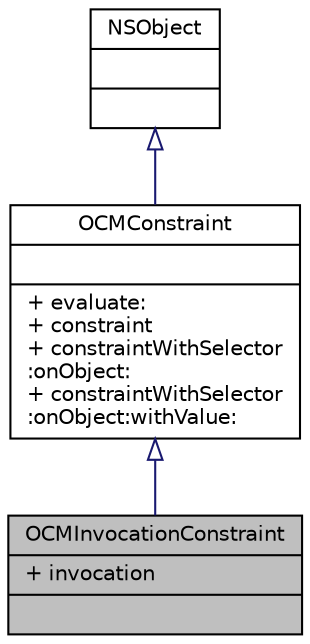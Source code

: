digraph "OCMInvocationConstraint"
{
  bgcolor="transparent";
  edge [fontname="Helvetica",fontsize="10",labelfontname="Helvetica",labelfontsize="10"];
  node [fontname="Helvetica",fontsize="10",shape=record];
  Node1 [label="{OCMInvocationConstraint\n|+ invocation\l|}",height=0.2,width=0.4,color="black", fillcolor="grey75", style="filled" fontcolor="black"];
  Node2 -> Node1 [dir="back",color="midnightblue",fontsize="10",style="solid",arrowtail="onormal",fontname="Helvetica"];
  Node2 [label="{OCMConstraint\n||+ evaluate:\l+ constraint\l+ constraintWithSelector\l:onObject:\l+ constraintWithSelector\l:onObject:withValue:\l}",height=0.2,width=0.4,color="black",URL="$db/db9/interface_o_c_m_constraint.html"];
  Node3 -> Node2 [dir="back",color="midnightblue",fontsize="10",style="solid",arrowtail="onormal",fontname="Helvetica"];
  Node3 [label="{NSObject\n||}",height=0.2,width=0.4,color="black",URL="$d7/dc4/class_n_s_object.html"];
}
